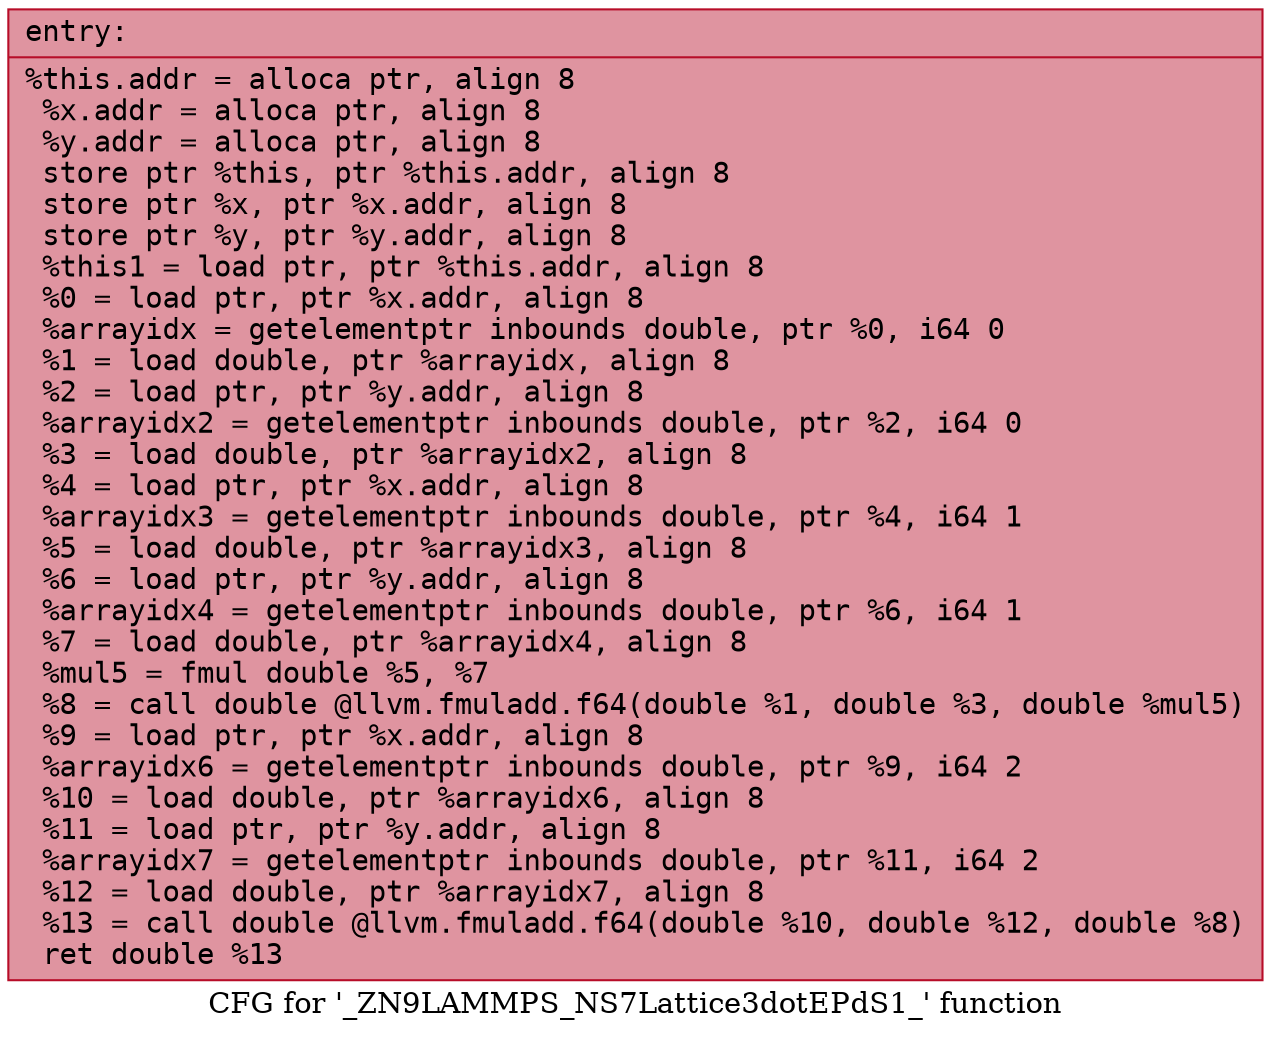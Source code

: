 digraph "CFG for '_ZN9LAMMPS_NS7Lattice3dotEPdS1_' function" {
	label="CFG for '_ZN9LAMMPS_NS7Lattice3dotEPdS1_' function";

	Node0x5642ff89ad00 [shape=record,color="#b70d28ff", style=filled, fillcolor="#b70d2870" fontname="Courier",label="{entry:\l|  %this.addr = alloca ptr, align 8\l  %x.addr = alloca ptr, align 8\l  %y.addr = alloca ptr, align 8\l  store ptr %this, ptr %this.addr, align 8\l  store ptr %x, ptr %x.addr, align 8\l  store ptr %y, ptr %y.addr, align 8\l  %this1 = load ptr, ptr %this.addr, align 8\l  %0 = load ptr, ptr %x.addr, align 8\l  %arrayidx = getelementptr inbounds double, ptr %0, i64 0\l  %1 = load double, ptr %arrayidx, align 8\l  %2 = load ptr, ptr %y.addr, align 8\l  %arrayidx2 = getelementptr inbounds double, ptr %2, i64 0\l  %3 = load double, ptr %arrayidx2, align 8\l  %4 = load ptr, ptr %x.addr, align 8\l  %arrayidx3 = getelementptr inbounds double, ptr %4, i64 1\l  %5 = load double, ptr %arrayidx3, align 8\l  %6 = load ptr, ptr %y.addr, align 8\l  %arrayidx4 = getelementptr inbounds double, ptr %6, i64 1\l  %7 = load double, ptr %arrayidx4, align 8\l  %mul5 = fmul double %5, %7\l  %8 = call double @llvm.fmuladd.f64(double %1, double %3, double %mul5)\l  %9 = load ptr, ptr %x.addr, align 8\l  %arrayidx6 = getelementptr inbounds double, ptr %9, i64 2\l  %10 = load double, ptr %arrayidx6, align 8\l  %11 = load ptr, ptr %y.addr, align 8\l  %arrayidx7 = getelementptr inbounds double, ptr %11, i64 2\l  %12 = load double, ptr %arrayidx7, align 8\l  %13 = call double @llvm.fmuladd.f64(double %10, double %12, double %8)\l  ret double %13\l}"];
}
